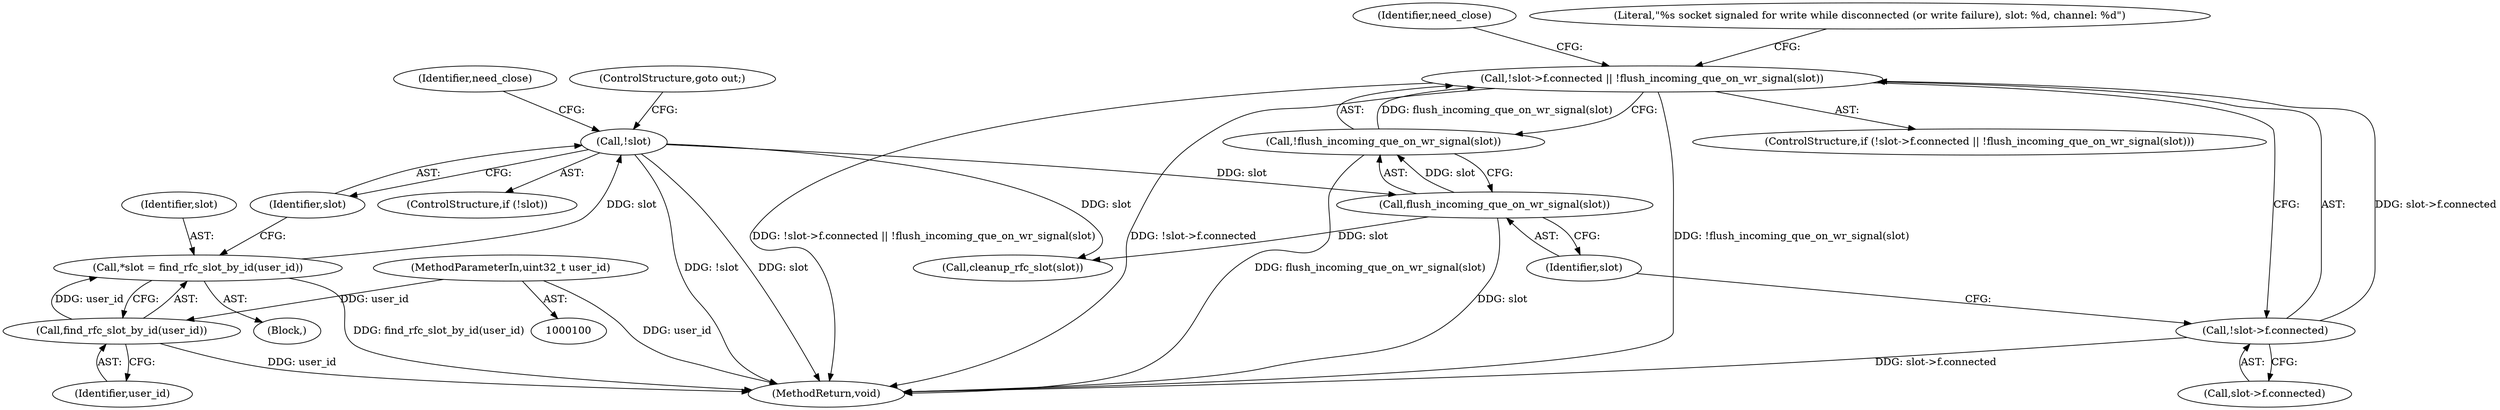 digraph "0_Android_472271b153c5dc53c28beac55480a8d8434b2d5c_34@API" {
"1000191" [label="(Call,!slot->f.connected || !flush_incoming_que_on_wr_signal(slot))"];
"1000192" [label="(Call,!slot->f.connected)"];
"1000198" [label="(Call,!flush_incoming_que_on_wr_signal(slot))"];
"1000199" [label="(Call,flush_incoming_que_on_wr_signal(slot))"];
"1000114" [label="(Call,!slot)"];
"1000109" [label="(Call,*slot = find_rfc_slot_by_id(user_id))"];
"1000111" [label="(Call,find_rfc_slot_by_id(user_id))"];
"1000103" [label="(MethodParameterIn,uint32_t user_id)"];
"1000198" [label="(Call,!flush_incoming_que_on_wr_signal(slot))"];
"1000246" [label="(MethodReturn,void)"];
"1000191" [label="(Call,!slot->f.connected || !flush_incoming_que_on_wr_signal(slot))"];
"1000104" [label="(Block,)"];
"1000111" [label="(Call,find_rfc_slot_by_id(user_id))"];
"1000109" [label="(Call,*slot = find_rfc_slot_by_id(user_id))"];
"1000110" [label="(Identifier,slot)"];
"1000113" [label="(ControlStructure,if (!slot))"];
"1000190" [label="(ControlStructure,if (!slot->f.connected || !flush_incoming_que_on_wr_signal(slot)))"];
"1000119" [label="(Identifier,need_close)"];
"1000216" [label="(Identifier,need_close)"];
"1000203" [label="(Literal,\"%s socket signaled for write while disconnected (or write failure), slot: %d, channel: %d\")"];
"1000200" [label="(Identifier,slot)"];
"1000240" [label="(Call,cleanup_rfc_slot(slot))"];
"1000112" [label="(Identifier,user_id)"];
"1000103" [label="(MethodParameterIn,uint32_t user_id)"];
"1000116" [label="(ControlStructure,goto out;)"];
"1000115" [label="(Identifier,slot)"];
"1000192" [label="(Call,!slot->f.connected)"];
"1000114" [label="(Call,!slot)"];
"1000199" [label="(Call,flush_incoming_que_on_wr_signal(slot))"];
"1000193" [label="(Call,slot->f.connected)"];
"1000191" -> "1000190"  [label="AST: "];
"1000191" -> "1000192"  [label="CFG: "];
"1000191" -> "1000198"  [label="CFG: "];
"1000192" -> "1000191"  [label="AST: "];
"1000198" -> "1000191"  [label="AST: "];
"1000203" -> "1000191"  [label="CFG: "];
"1000216" -> "1000191"  [label="CFG: "];
"1000191" -> "1000246"  [label="DDG: !slot->f.connected || !flush_incoming_que_on_wr_signal(slot)"];
"1000191" -> "1000246"  [label="DDG: !slot->f.connected"];
"1000191" -> "1000246"  [label="DDG: !flush_incoming_que_on_wr_signal(slot)"];
"1000192" -> "1000191"  [label="DDG: slot->f.connected"];
"1000198" -> "1000191"  [label="DDG: flush_incoming_que_on_wr_signal(slot)"];
"1000192" -> "1000193"  [label="CFG: "];
"1000193" -> "1000192"  [label="AST: "];
"1000200" -> "1000192"  [label="CFG: "];
"1000192" -> "1000246"  [label="DDG: slot->f.connected"];
"1000198" -> "1000199"  [label="CFG: "];
"1000199" -> "1000198"  [label="AST: "];
"1000198" -> "1000246"  [label="DDG: flush_incoming_que_on_wr_signal(slot)"];
"1000199" -> "1000198"  [label="DDG: slot"];
"1000199" -> "1000200"  [label="CFG: "];
"1000200" -> "1000199"  [label="AST: "];
"1000199" -> "1000246"  [label="DDG: slot"];
"1000114" -> "1000199"  [label="DDG: slot"];
"1000199" -> "1000240"  [label="DDG: slot"];
"1000114" -> "1000113"  [label="AST: "];
"1000114" -> "1000115"  [label="CFG: "];
"1000115" -> "1000114"  [label="AST: "];
"1000116" -> "1000114"  [label="CFG: "];
"1000119" -> "1000114"  [label="CFG: "];
"1000114" -> "1000246"  [label="DDG: !slot"];
"1000114" -> "1000246"  [label="DDG: slot"];
"1000109" -> "1000114"  [label="DDG: slot"];
"1000114" -> "1000240"  [label="DDG: slot"];
"1000109" -> "1000104"  [label="AST: "];
"1000109" -> "1000111"  [label="CFG: "];
"1000110" -> "1000109"  [label="AST: "];
"1000111" -> "1000109"  [label="AST: "];
"1000115" -> "1000109"  [label="CFG: "];
"1000109" -> "1000246"  [label="DDG: find_rfc_slot_by_id(user_id)"];
"1000111" -> "1000109"  [label="DDG: user_id"];
"1000111" -> "1000112"  [label="CFG: "];
"1000112" -> "1000111"  [label="AST: "];
"1000111" -> "1000246"  [label="DDG: user_id"];
"1000103" -> "1000111"  [label="DDG: user_id"];
"1000103" -> "1000100"  [label="AST: "];
"1000103" -> "1000246"  [label="DDG: user_id"];
}
